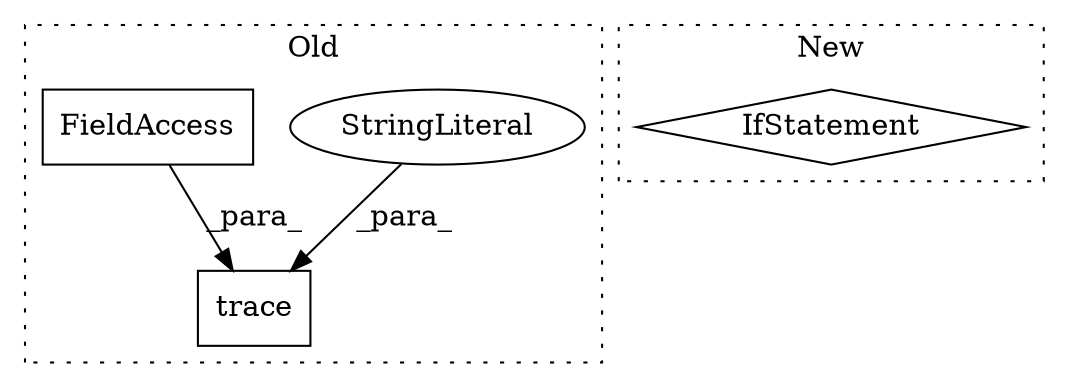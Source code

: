 digraph G {
subgraph cluster0 {
1 [label="trace" a="32" s="9788,9825" l="6,1" shape="box"];
3 [label="StringLiteral" a="45" s="9794" l="3" shape="ellipse"];
4 [label="FieldAccess" a="22" s="9798" l="27" shape="box"];
label = "Old";
style="dotted";
}
subgraph cluster1 {
2 [label="IfStatement" a="25" s="12336,12390" l="4,2" shape="diamond"];
label = "New";
style="dotted";
}
3 -> 1 [label="_para_"];
4 -> 1 [label="_para_"];
}